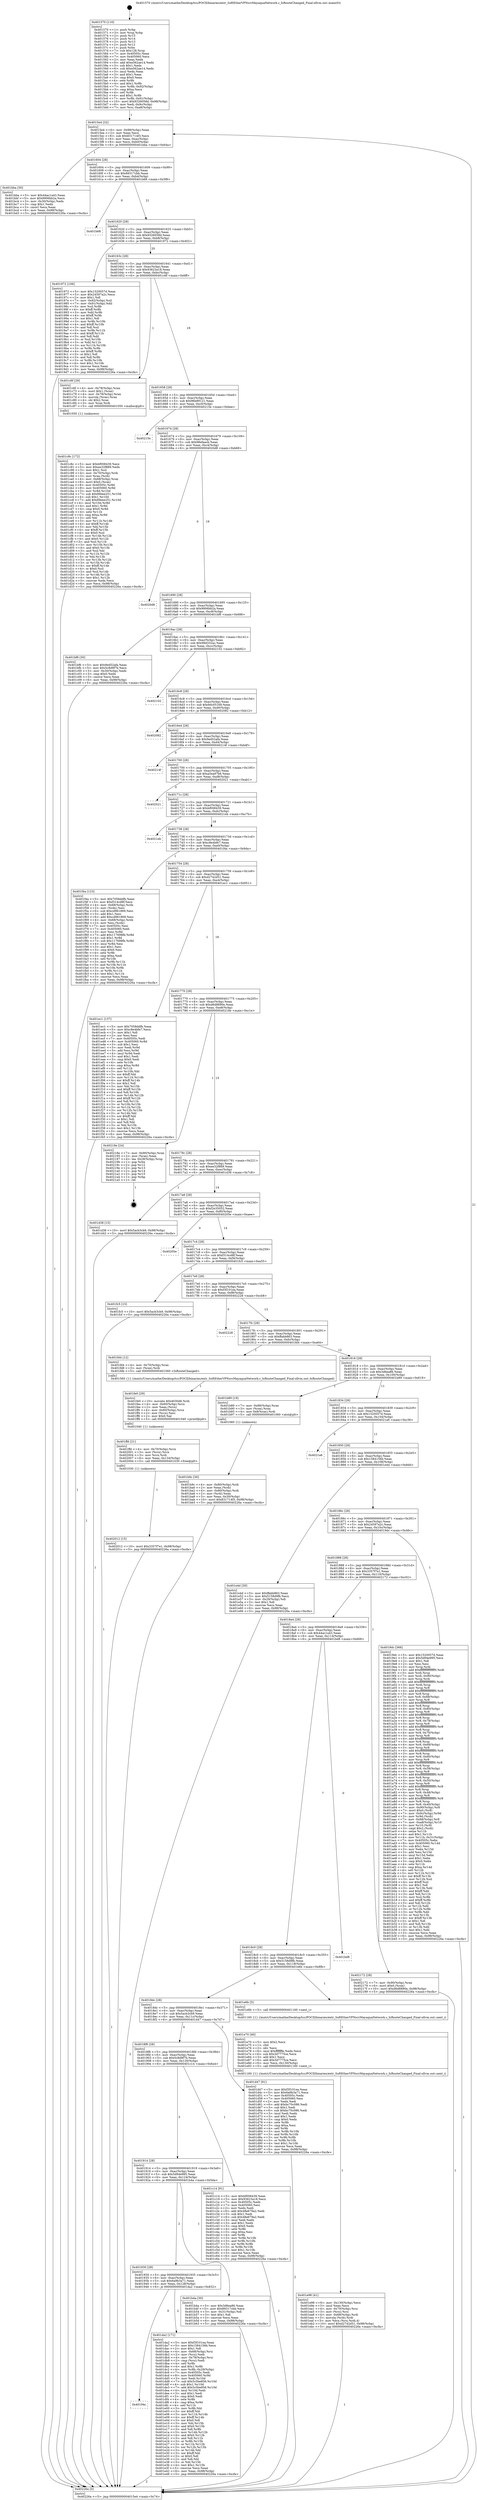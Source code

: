 digraph "0x401570" {
  label = "0x401570 (/mnt/c/Users/mathe/Desktop/tcc/POCII/binaries/extr_SoftEtherVPNsrcMayaquaNetwork.c_IsRouteChanged_Final-ollvm.out::main(0))"
  labelloc = "t"
  node[shape=record]

  Entry [label="",width=0.3,height=0.3,shape=circle,fillcolor=black,style=filled]
  "0x4015e4" [label="{
     0x4015e4 [32]\l
     | [instrs]\l
     &nbsp;&nbsp;0x4015e4 \<+6\>: mov -0x98(%rbp),%eax\l
     &nbsp;&nbsp;0x4015ea \<+2\>: mov %eax,%ecx\l
     &nbsp;&nbsp;0x4015ec \<+6\>: sub $0x831714f3,%ecx\l
     &nbsp;&nbsp;0x4015f2 \<+6\>: mov %eax,-0xac(%rbp)\l
     &nbsp;&nbsp;0x4015f8 \<+6\>: mov %ecx,-0xb0(%rbp)\l
     &nbsp;&nbsp;0x4015fe \<+6\>: je 0000000000401bba \<main+0x64a\>\l
  }"]
  "0x401bba" [label="{
     0x401bba [30]\l
     | [instrs]\l
     &nbsp;&nbsp;0x401bba \<+5\>: mov $0x44ac1a43,%eax\l
     &nbsp;&nbsp;0x401bbf \<+5\>: mov $0x9906bb2a,%ecx\l
     &nbsp;&nbsp;0x401bc4 \<+3\>: mov -0x30(%rbp),%edx\l
     &nbsp;&nbsp;0x401bc7 \<+3\>: cmp $0x1,%edx\l
     &nbsp;&nbsp;0x401bca \<+3\>: cmovl %ecx,%eax\l
     &nbsp;&nbsp;0x401bcd \<+6\>: mov %eax,-0x98(%rbp)\l
     &nbsp;&nbsp;0x401bd3 \<+5\>: jmp 000000000040226a \<main+0xcfa\>\l
  }"]
  "0x401604" [label="{
     0x401604 [28]\l
     | [instrs]\l
     &nbsp;&nbsp;0x401604 \<+5\>: jmp 0000000000401609 \<main+0x99\>\l
     &nbsp;&nbsp;0x401609 \<+6\>: mov -0xac(%rbp),%eax\l
     &nbsp;&nbsp;0x40160f \<+5\>: sub $0x89317cbb,%eax\l
     &nbsp;&nbsp;0x401614 \<+6\>: mov %eax,-0xb4(%rbp)\l
     &nbsp;&nbsp;0x40161a \<+6\>: je 0000000000401b68 \<main+0x5f8\>\l
  }"]
  Exit [label="",width=0.3,height=0.3,shape=circle,fillcolor=black,style=filled,peripheries=2]
  "0x401b68" [label="{
     0x401b68\l
  }", style=dashed]
  "0x401620" [label="{
     0x401620 [28]\l
     | [instrs]\l
     &nbsp;&nbsp;0x401620 \<+5\>: jmp 0000000000401625 \<main+0xb5\>\l
     &nbsp;&nbsp;0x401625 \<+6\>: mov -0xac(%rbp),%eax\l
     &nbsp;&nbsp;0x40162b \<+5\>: sub $0x9326058d,%eax\l
     &nbsp;&nbsp;0x401630 \<+6\>: mov %eax,-0xb8(%rbp)\l
     &nbsp;&nbsp;0x401636 \<+6\>: je 0000000000401972 \<main+0x402\>\l
  }"]
  "0x402012" [label="{
     0x402012 [15]\l
     | [instrs]\l
     &nbsp;&nbsp;0x402012 \<+10\>: movl $0x3357f7e1,-0x98(%rbp)\l
     &nbsp;&nbsp;0x40201c \<+5\>: jmp 000000000040226a \<main+0xcfa\>\l
  }"]
  "0x401972" [label="{
     0x401972 [106]\l
     | [instrs]\l
     &nbsp;&nbsp;0x401972 \<+5\>: mov $0x1520057d,%eax\l
     &nbsp;&nbsp;0x401977 \<+5\>: mov $0x24597a2c,%ecx\l
     &nbsp;&nbsp;0x40197c \<+2\>: mov $0x1,%dl\l
     &nbsp;&nbsp;0x40197e \<+7\>: mov -0x92(%rbp),%sil\l
     &nbsp;&nbsp;0x401985 \<+7\>: mov -0x91(%rbp),%dil\l
     &nbsp;&nbsp;0x40198c \<+3\>: mov %sil,%r8b\l
     &nbsp;&nbsp;0x40198f \<+4\>: xor $0xff,%r8b\l
     &nbsp;&nbsp;0x401993 \<+3\>: mov %dil,%r9b\l
     &nbsp;&nbsp;0x401996 \<+4\>: xor $0xff,%r9b\l
     &nbsp;&nbsp;0x40199a \<+3\>: xor $0x1,%dl\l
     &nbsp;&nbsp;0x40199d \<+3\>: mov %r8b,%r10b\l
     &nbsp;&nbsp;0x4019a0 \<+4\>: and $0xff,%r10b\l
     &nbsp;&nbsp;0x4019a4 \<+3\>: and %dl,%sil\l
     &nbsp;&nbsp;0x4019a7 \<+3\>: mov %r9b,%r11b\l
     &nbsp;&nbsp;0x4019aa \<+4\>: and $0xff,%r11b\l
     &nbsp;&nbsp;0x4019ae \<+3\>: and %dl,%dil\l
     &nbsp;&nbsp;0x4019b1 \<+3\>: or %sil,%r10b\l
     &nbsp;&nbsp;0x4019b4 \<+3\>: or %dil,%r11b\l
     &nbsp;&nbsp;0x4019b7 \<+3\>: xor %r11b,%r10b\l
     &nbsp;&nbsp;0x4019ba \<+3\>: or %r9b,%r8b\l
     &nbsp;&nbsp;0x4019bd \<+4\>: xor $0xff,%r8b\l
     &nbsp;&nbsp;0x4019c1 \<+3\>: or $0x1,%dl\l
     &nbsp;&nbsp;0x4019c4 \<+3\>: and %dl,%r8b\l
     &nbsp;&nbsp;0x4019c7 \<+3\>: or %r8b,%r10b\l
     &nbsp;&nbsp;0x4019ca \<+4\>: test $0x1,%r10b\l
     &nbsp;&nbsp;0x4019ce \<+3\>: cmovne %ecx,%eax\l
     &nbsp;&nbsp;0x4019d1 \<+6\>: mov %eax,-0x98(%rbp)\l
     &nbsp;&nbsp;0x4019d7 \<+5\>: jmp 000000000040226a \<main+0xcfa\>\l
  }"]
  "0x40163c" [label="{
     0x40163c [28]\l
     | [instrs]\l
     &nbsp;&nbsp;0x40163c \<+5\>: jmp 0000000000401641 \<main+0xd1\>\l
     &nbsp;&nbsp;0x401641 \<+6\>: mov -0xac(%rbp),%eax\l
     &nbsp;&nbsp;0x401647 \<+5\>: sub $0x93623a18,%eax\l
     &nbsp;&nbsp;0x40164c \<+6\>: mov %eax,-0xbc(%rbp)\l
     &nbsp;&nbsp;0x401652 \<+6\>: je 0000000000401c6f \<main+0x6ff\>\l
  }"]
  "0x40226a" [label="{
     0x40226a [5]\l
     | [instrs]\l
     &nbsp;&nbsp;0x40226a \<+5\>: jmp 00000000004015e4 \<main+0x74\>\l
  }"]
  "0x401570" [label="{
     0x401570 [116]\l
     | [instrs]\l
     &nbsp;&nbsp;0x401570 \<+1\>: push %rbp\l
     &nbsp;&nbsp;0x401571 \<+3\>: mov %rsp,%rbp\l
     &nbsp;&nbsp;0x401574 \<+2\>: push %r15\l
     &nbsp;&nbsp;0x401576 \<+2\>: push %r14\l
     &nbsp;&nbsp;0x401578 \<+2\>: push %r13\l
     &nbsp;&nbsp;0x40157a \<+2\>: push %r12\l
     &nbsp;&nbsp;0x40157c \<+1\>: push %rbx\l
     &nbsp;&nbsp;0x40157d \<+7\>: sub $0x128,%rsp\l
     &nbsp;&nbsp;0x401584 \<+7\>: mov 0x40505c,%eax\l
     &nbsp;&nbsp;0x40158b \<+7\>: mov 0x405060,%ecx\l
     &nbsp;&nbsp;0x401592 \<+2\>: mov %eax,%edx\l
     &nbsp;&nbsp;0x401594 \<+6\>: add $0xe562ae14,%edx\l
     &nbsp;&nbsp;0x40159a \<+3\>: sub $0x1,%edx\l
     &nbsp;&nbsp;0x40159d \<+6\>: sub $0xe562ae14,%edx\l
     &nbsp;&nbsp;0x4015a3 \<+3\>: imul %edx,%eax\l
     &nbsp;&nbsp;0x4015a6 \<+3\>: and $0x1,%eax\l
     &nbsp;&nbsp;0x4015a9 \<+3\>: cmp $0x0,%eax\l
     &nbsp;&nbsp;0x4015ac \<+4\>: sete %r8b\l
     &nbsp;&nbsp;0x4015b0 \<+4\>: and $0x1,%r8b\l
     &nbsp;&nbsp;0x4015b4 \<+7\>: mov %r8b,-0x92(%rbp)\l
     &nbsp;&nbsp;0x4015bb \<+3\>: cmp $0xa,%ecx\l
     &nbsp;&nbsp;0x4015be \<+4\>: setl %r8b\l
     &nbsp;&nbsp;0x4015c2 \<+4\>: and $0x1,%r8b\l
     &nbsp;&nbsp;0x4015c6 \<+7\>: mov %r8b,-0x91(%rbp)\l
     &nbsp;&nbsp;0x4015cd \<+10\>: movl $0x9326058d,-0x98(%rbp)\l
     &nbsp;&nbsp;0x4015d7 \<+6\>: mov %edi,-0x9c(%rbp)\l
     &nbsp;&nbsp;0x4015dd \<+7\>: mov %rsi,-0xa8(%rbp)\l
  }"]
  "0x401ffd" [label="{
     0x401ffd [21]\l
     | [instrs]\l
     &nbsp;&nbsp;0x401ffd \<+4\>: mov -0x70(%rbp),%rcx\l
     &nbsp;&nbsp;0x402001 \<+3\>: mov (%rcx),%rcx\l
     &nbsp;&nbsp;0x402004 \<+3\>: mov %rcx,%rdi\l
     &nbsp;&nbsp;0x402007 \<+6\>: mov %eax,-0x134(%rbp)\l
     &nbsp;&nbsp;0x40200d \<+5\>: call 0000000000401030 \<free@plt\>\l
     | [calls]\l
     &nbsp;&nbsp;0x401030 \{1\} (unknown)\l
  }"]
  "0x401c6f" [label="{
     0x401c6f [29]\l
     | [instrs]\l
     &nbsp;&nbsp;0x401c6f \<+4\>: mov -0x78(%rbp),%rax\l
     &nbsp;&nbsp;0x401c73 \<+6\>: movl $0x1,(%rax)\l
     &nbsp;&nbsp;0x401c79 \<+4\>: mov -0x78(%rbp),%rax\l
     &nbsp;&nbsp;0x401c7d \<+3\>: movslq (%rax),%rax\l
     &nbsp;&nbsp;0x401c80 \<+4\>: shl $0x2,%rax\l
     &nbsp;&nbsp;0x401c84 \<+3\>: mov %rax,%rdi\l
     &nbsp;&nbsp;0x401c87 \<+5\>: call 0000000000401050 \<malloc@plt\>\l
     | [calls]\l
     &nbsp;&nbsp;0x401050 \{1\} (unknown)\l
  }"]
  "0x401658" [label="{
     0x401658 [28]\l
     | [instrs]\l
     &nbsp;&nbsp;0x401658 \<+5\>: jmp 000000000040165d \<main+0xed\>\l
     &nbsp;&nbsp;0x40165d \<+6\>: mov -0xac(%rbp),%eax\l
     &nbsp;&nbsp;0x401663 \<+5\>: sub $0x96b89121,%eax\l
     &nbsp;&nbsp;0x401668 \<+6\>: mov %eax,-0xc0(%rbp)\l
     &nbsp;&nbsp;0x40166e \<+6\>: je 000000000040215e \<main+0xbee\>\l
  }"]
  "0x401fe0" [label="{
     0x401fe0 [29]\l
     | [instrs]\l
     &nbsp;&nbsp;0x401fe0 \<+10\>: movabs $0x4030d6,%rdi\l
     &nbsp;&nbsp;0x401fea \<+4\>: mov -0x60(%rbp),%rcx\l
     &nbsp;&nbsp;0x401fee \<+2\>: mov %eax,(%rcx)\l
     &nbsp;&nbsp;0x401ff0 \<+4\>: mov -0x60(%rbp),%rcx\l
     &nbsp;&nbsp;0x401ff4 \<+2\>: mov (%rcx),%esi\l
     &nbsp;&nbsp;0x401ff6 \<+2\>: mov $0x0,%al\l
     &nbsp;&nbsp;0x401ff8 \<+5\>: call 0000000000401040 \<printf@plt\>\l
     | [calls]\l
     &nbsp;&nbsp;0x401040 \{1\} (unknown)\l
  }"]
  "0x40215e" [label="{
     0x40215e\l
  }", style=dashed]
  "0x401674" [label="{
     0x401674 [28]\l
     | [instrs]\l
     &nbsp;&nbsp;0x401674 \<+5\>: jmp 0000000000401679 \<main+0x109\>\l
     &nbsp;&nbsp;0x401679 \<+6\>: mov -0xac(%rbp),%eax\l
     &nbsp;&nbsp;0x40167f \<+5\>: sub $0x98efaacb,%eax\l
     &nbsp;&nbsp;0x401684 \<+6\>: mov %eax,-0xc4(%rbp)\l
     &nbsp;&nbsp;0x40168a \<+6\>: je 00000000004020d8 \<main+0xb68\>\l
  }"]
  "0x401e98" [label="{
     0x401e98 [41]\l
     | [instrs]\l
     &nbsp;&nbsp;0x401e98 \<+6\>: mov -0x130(%rbp),%ecx\l
     &nbsp;&nbsp;0x401e9e \<+3\>: imul %eax,%ecx\l
     &nbsp;&nbsp;0x401ea1 \<+4\>: mov -0x70(%rbp),%rsi\l
     &nbsp;&nbsp;0x401ea5 \<+3\>: mov (%rsi),%rsi\l
     &nbsp;&nbsp;0x401ea8 \<+4\>: mov -0x68(%rbp),%rdi\l
     &nbsp;&nbsp;0x401eac \<+3\>: movslq (%rdi),%rdi\l
     &nbsp;&nbsp;0x401eaf \<+3\>: mov %ecx,(%rsi,%rdi,4)\l
     &nbsp;&nbsp;0x401eb2 \<+10\>: movl $0xd2742d51,-0x98(%rbp)\l
     &nbsp;&nbsp;0x401ebc \<+5\>: jmp 000000000040226a \<main+0xcfa\>\l
  }"]
  "0x4020d8" [label="{
     0x4020d8\l
  }", style=dashed]
  "0x401690" [label="{
     0x401690 [28]\l
     | [instrs]\l
     &nbsp;&nbsp;0x401690 \<+5\>: jmp 0000000000401695 \<main+0x125\>\l
     &nbsp;&nbsp;0x401695 \<+6\>: mov -0xac(%rbp),%eax\l
     &nbsp;&nbsp;0x40169b \<+5\>: sub $0x9906bb2a,%eax\l
     &nbsp;&nbsp;0x4016a0 \<+6\>: mov %eax,-0xc8(%rbp)\l
     &nbsp;&nbsp;0x4016a6 \<+6\>: je 0000000000401bf6 \<main+0x686\>\l
  }"]
  "0x401e70" [label="{
     0x401e70 [40]\l
     | [instrs]\l
     &nbsp;&nbsp;0x401e70 \<+5\>: mov $0x2,%ecx\l
     &nbsp;&nbsp;0x401e75 \<+1\>: cltd\l
     &nbsp;&nbsp;0x401e76 \<+2\>: idiv %ecx\l
     &nbsp;&nbsp;0x401e78 \<+6\>: imul $0xfffffffe,%edx,%ecx\l
     &nbsp;&nbsp;0x401e7e \<+6\>: sub $0x3d7775ce,%ecx\l
     &nbsp;&nbsp;0x401e84 \<+3\>: add $0x1,%ecx\l
     &nbsp;&nbsp;0x401e87 \<+6\>: add $0x3d7775ce,%ecx\l
     &nbsp;&nbsp;0x401e8d \<+6\>: mov %ecx,-0x130(%rbp)\l
     &nbsp;&nbsp;0x401e93 \<+5\>: call 0000000000401160 \<next_i\>\l
     | [calls]\l
     &nbsp;&nbsp;0x401160 \{1\} (/mnt/c/Users/mathe/Desktop/tcc/POCII/binaries/extr_SoftEtherVPNsrcMayaquaNetwork.c_IsRouteChanged_Final-ollvm.out::next_i)\l
  }"]
  "0x401bf6" [label="{
     0x401bf6 [30]\l
     | [instrs]\l
     &nbsp;&nbsp;0x401bf6 \<+5\>: mov $0x9ed52afa,%eax\l
     &nbsp;&nbsp;0x401bfb \<+5\>: mov $0x5c8d9f7b,%ecx\l
     &nbsp;&nbsp;0x401c00 \<+3\>: mov -0x30(%rbp),%edx\l
     &nbsp;&nbsp;0x401c03 \<+3\>: cmp $0x0,%edx\l
     &nbsp;&nbsp;0x401c06 \<+3\>: cmove %ecx,%eax\l
     &nbsp;&nbsp;0x401c09 \<+6\>: mov %eax,-0x98(%rbp)\l
     &nbsp;&nbsp;0x401c0f \<+5\>: jmp 000000000040226a \<main+0xcfa\>\l
  }"]
  "0x4016ac" [label="{
     0x4016ac [28]\l
     | [instrs]\l
     &nbsp;&nbsp;0x4016ac \<+5\>: jmp 00000000004016b1 \<main+0x141\>\l
     &nbsp;&nbsp;0x4016b1 \<+6\>: mov -0xac(%rbp),%eax\l
     &nbsp;&nbsp;0x4016b7 \<+5\>: sub $0x99d332ac,%eax\l
     &nbsp;&nbsp;0x4016bc \<+6\>: mov %eax,-0xcc(%rbp)\l
     &nbsp;&nbsp;0x4016c2 \<+6\>: je 0000000000402102 \<main+0xb92\>\l
  }"]
  "0x40194c" [label="{
     0x40194c\l
  }", style=dashed]
  "0x402102" [label="{
     0x402102\l
  }", style=dashed]
  "0x4016c8" [label="{
     0x4016c8 [28]\l
     | [instrs]\l
     &nbsp;&nbsp;0x4016c8 \<+5\>: jmp 00000000004016cd \<main+0x15d\>\l
     &nbsp;&nbsp;0x4016cd \<+6\>: mov -0xac(%rbp),%eax\l
     &nbsp;&nbsp;0x4016d3 \<+5\>: sub $0x9dc05169,%eax\l
     &nbsp;&nbsp;0x4016d8 \<+6\>: mov %eax,-0xd0(%rbp)\l
     &nbsp;&nbsp;0x4016de \<+6\>: je 0000000000402082 \<main+0xb12\>\l
  }"]
  "0x401da2" [label="{
     0x401da2 [171]\l
     | [instrs]\l
     &nbsp;&nbsp;0x401da2 \<+5\>: mov $0xf3f101ea,%eax\l
     &nbsp;&nbsp;0x401da7 \<+5\>: mov $0x1584156b,%ecx\l
     &nbsp;&nbsp;0x401dac \<+2\>: mov $0x1,%dl\l
     &nbsp;&nbsp;0x401dae \<+4\>: mov -0x68(%rbp),%rsi\l
     &nbsp;&nbsp;0x401db2 \<+2\>: mov (%rsi),%edi\l
     &nbsp;&nbsp;0x401db4 \<+4\>: mov -0x78(%rbp),%rsi\l
     &nbsp;&nbsp;0x401db8 \<+2\>: cmp (%rsi),%edi\l
     &nbsp;&nbsp;0x401dba \<+4\>: setl %r8b\l
     &nbsp;&nbsp;0x401dbe \<+4\>: and $0x1,%r8b\l
     &nbsp;&nbsp;0x401dc2 \<+4\>: mov %r8b,-0x29(%rbp)\l
     &nbsp;&nbsp;0x401dc6 \<+7\>: mov 0x40505c,%edi\l
     &nbsp;&nbsp;0x401dcd \<+8\>: mov 0x405060,%r9d\l
     &nbsp;&nbsp;0x401dd5 \<+3\>: mov %edi,%r10d\l
     &nbsp;&nbsp;0x401dd8 \<+7\>: sub $0x5c5be856,%r10d\l
     &nbsp;&nbsp;0x401ddf \<+4\>: sub $0x1,%r10d\l
     &nbsp;&nbsp;0x401de3 \<+7\>: add $0x5c5be856,%r10d\l
     &nbsp;&nbsp;0x401dea \<+4\>: imul %r10d,%edi\l
     &nbsp;&nbsp;0x401dee \<+3\>: and $0x1,%edi\l
     &nbsp;&nbsp;0x401df1 \<+3\>: cmp $0x0,%edi\l
     &nbsp;&nbsp;0x401df4 \<+4\>: sete %r8b\l
     &nbsp;&nbsp;0x401df8 \<+4\>: cmp $0xa,%r9d\l
     &nbsp;&nbsp;0x401dfc \<+4\>: setl %r11b\l
     &nbsp;&nbsp;0x401e00 \<+3\>: mov %r8b,%bl\l
     &nbsp;&nbsp;0x401e03 \<+3\>: xor $0xff,%bl\l
     &nbsp;&nbsp;0x401e06 \<+3\>: mov %r11b,%r14b\l
     &nbsp;&nbsp;0x401e09 \<+4\>: xor $0xff,%r14b\l
     &nbsp;&nbsp;0x401e0d \<+3\>: xor $0x0,%dl\l
     &nbsp;&nbsp;0x401e10 \<+3\>: mov %bl,%r15b\l
     &nbsp;&nbsp;0x401e13 \<+4\>: and $0x0,%r15b\l
     &nbsp;&nbsp;0x401e17 \<+3\>: and %dl,%r8b\l
     &nbsp;&nbsp;0x401e1a \<+3\>: mov %r14b,%r12b\l
     &nbsp;&nbsp;0x401e1d \<+4\>: and $0x0,%r12b\l
     &nbsp;&nbsp;0x401e21 \<+3\>: and %dl,%r11b\l
     &nbsp;&nbsp;0x401e24 \<+3\>: or %r8b,%r15b\l
     &nbsp;&nbsp;0x401e27 \<+3\>: or %r11b,%r12b\l
     &nbsp;&nbsp;0x401e2a \<+3\>: xor %r12b,%r15b\l
     &nbsp;&nbsp;0x401e2d \<+3\>: or %r14b,%bl\l
     &nbsp;&nbsp;0x401e30 \<+3\>: xor $0xff,%bl\l
     &nbsp;&nbsp;0x401e33 \<+3\>: or $0x0,%dl\l
     &nbsp;&nbsp;0x401e36 \<+2\>: and %dl,%bl\l
     &nbsp;&nbsp;0x401e38 \<+3\>: or %bl,%r15b\l
     &nbsp;&nbsp;0x401e3b \<+4\>: test $0x1,%r15b\l
     &nbsp;&nbsp;0x401e3f \<+3\>: cmovne %ecx,%eax\l
     &nbsp;&nbsp;0x401e42 \<+6\>: mov %eax,-0x98(%rbp)\l
     &nbsp;&nbsp;0x401e48 \<+5\>: jmp 000000000040226a \<main+0xcfa\>\l
  }"]
  "0x402082" [label="{
     0x402082\l
  }", style=dashed]
  "0x4016e4" [label="{
     0x4016e4 [28]\l
     | [instrs]\l
     &nbsp;&nbsp;0x4016e4 \<+5\>: jmp 00000000004016e9 \<main+0x179\>\l
     &nbsp;&nbsp;0x4016e9 \<+6\>: mov -0xac(%rbp),%eax\l
     &nbsp;&nbsp;0x4016ef \<+5\>: sub $0x9ed52afa,%eax\l
     &nbsp;&nbsp;0x4016f4 \<+6\>: mov %eax,-0xd4(%rbp)\l
     &nbsp;&nbsp;0x4016fa \<+6\>: je 000000000040214f \<main+0xbdf\>\l
  }"]
  "0x401c8c" [label="{
     0x401c8c [172]\l
     | [instrs]\l
     &nbsp;&nbsp;0x401c8c \<+5\>: mov $0xbf008439,%ecx\l
     &nbsp;&nbsp;0x401c91 \<+5\>: mov $0xee32f889,%edx\l
     &nbsp;&nbsp;0x401c96 \<+3\>: mov $0x1,%sil\l
     &nbsp;&nbsp;0x401c99 \<+4\>: mov -0x70(%rbp),%rdi\l
     &nbsp;&nbsp;0x401c9d \<+3\>: mov %rax,(%rdi)\l
     &nbsp;&nbsp;0x401ca0 \<+4\>: mov -0x68(%rbp),%rax\l
     &nbsp;&nbsp;0x401ca4 \<+6\>: movl $0x0,(%rax)\l
     &nbsp;&nbsp;0x401caa \<+8\>: mov 0x40505c,%r8d\l
     &nbsp;&nbsp;0x401cb2 \<+8\>: mov 0x405060,%r9d\l
     &nbsp;&nbsp;0x401cba \<+3\>: mov %r8d,%r10d\l
     &nbsp;&nbsp;0x401cbd \<+7\>: sub $0x89eee251,%r10d\l
     &nbsp;&nbsp;0x401cc4 \<+4\>: sub $0x1,%r10d\l
     &nbsp;&nbsp;0x401cc8 \<+7\>: add $0x89eee251,%r10d\l
     &nbsp;&nbsp;0x401ccf \<+4\>: imul %r10d,%r8d\l
     &nbsp;&nbsp;0x401cd3 \<+4\>: and $0x1,%r8d\l
     &nbsp;&nbsp;0x401cd7 \<+4\>: cmp $0x0,%r8d\l
     &nbsp;&nbsp;0x401cdb \<+4\>: sete %r11b\l
     &nbsp;&nbsp;0x401cdf \<+4\>: cmp $0xa,%r9d\l
     &nbsp;&nbsp;0x401ce3 \<+3\>: setl %bl\l
     &nbsp;&nbsp;0x401ce6 \<+3\>: mov %r11b,%r14b\l
     &nbsp;&nbsp;0x401ce9 \<+4\>: xor $0xff,%r14b\l
     &nbsp;&nbsp;0x401ced \<+3\>: mov %bl,%r15b\l
     &nbsp;&nbsp;0x401cf0 \<+4\>: xor $0xff,%r15b\l
     &nbsp;&nbsp;0x401cf4 \<+4\>: xor $0x0,%sil\l
     &nbsp;&nbsp;0x401cf8 \<+3\>: mov %r14b,%r12b\l
     &nbsp;&nbsp;0x401cfb \<+4\>: and $0x0,%r12b\l
     &nbsp;&nbsp;0x401cff \<+3\>: and %sil,%r11b\l
     &nbsp;&nbsp;0x401d02 \<+3\>: mov %r15b,%r13b\l
     &nbsp;&nbsp;0x401d05 \<+4\>: and $0x0,%r13b\l
     &nbsp;&nbsp;0x401d09 \<+3\>: and %sil,%bl\l
     &nbsp;&nbsp;0x401d0c \<+3\>: or %r11b,%r12b\l
     &nbsp;&nbsp;0x401d0f \<+3\>: or %bl,%r13b\l
     &nbsp;&nbsp;0x401d12 \<+3\>: xor %r13b,%r12b\l
     &nbsp;&nbsp;0x401d15 \<+3\>: or %r15b,%r14b\l
     &nbsp;&nbsp;0x401d18 \<+4\>: xor $0xff,%r14b\l
     &nbsp;&nbsp;0x401d1c \<+4\>: or $0x0,%sil\l
     &nbsp;&nbsp;0x401d20 \<+3\>: and %sil,%r14b\l
     &nbsp;&nbsp;0x401d23 \<+3\>: or %r14b,%r12b\l
     &nbsp;&nbsp;0x401d26 \<+4\>: test $0x1,%r12b\l
     &nbsp;&nbsp;0x401d2a \<+3\>: cmovne %edx,%ecx\l
     &nbsp;&nbsp;0x401d2d \<+6\>: mov %ecx,-0x98(%rbp)\l
     &nbsp;&nbsp;0x401d33 \<+5\>: jmp 000000000040226a \<main+0xcfa\>\l
  }"]
  "0x40214f" [label="{
     0x40214f\l
  }", style=dashed]
  "0x401700" [label="{
     0x401700 [28]\l
     | [instrs]\l
     &nbsp;&nbsp;0x401700 \<+5\>: jmp 0000000000401705 \<main+0x195\>\l
     &nbsp;&nbsp;0x401705 \<+6\>: mov -0xac(%rbp),%eax\l
     &nbsp;&nbsp;0x40170b \<+5\>: sub $0xa5ea97b6,%eax\l
     &nbsp;&nbsp;0x401710 \<+6\>: mov %eax,-0xd8(%rbp)\l
     &nbsp;&nbsp;0x401716 \<+6\>: je 0000000000402021 \<main+0xab1\>\l
  }"]
  "0x401b9c" [label="{
     0x401b9c [30]\l
     | [instrs]\l
     &nbsp;&nbsp;0x401b9c \<+4\>: mov -0x80(%rbp),%rdi\l
     &nbsp;&nbsp;0x401ba0 \<+2\>: mov %eax,(%rdi)\l
     &nbsp;&nbsp;0x401ba2 \<+4\>: mov -0x80(%rbp),%rdi\l
     &nbsp;&nbsp;0x401ba6 \<+2\>: mov (%rdi),%eax\l
     &nbsp;&nbsp;0x401ba8 \<+3\>: mov %eax,-0x30(%rbp)\l
     &nbsp;&nbsp;0x401bab \<+10\>: movl $0x831714f3,-0x98(%rbp)\l
     &nbsp;&nbsp;0x401bb5 \<+5\>: jmp 000000000040226a \<main+0xcfa\>\l
  }"]
  "0x402021" [label="{
     0x402021\l
  }", style=dashed]
  "0x40171c" [label="{
     0x40171c [28]\l
     | [instrs]\l
     &nbsp;&nbsp;0x40171c \<+5\>: jmp 0000000000401721 \<main+0x1b1\>\l
     &nbsp;&nbsp;0x401721 \<+6\>: mov -0xac(%rbp),%eax\l
     &nbsp;&nbsp;0x401727 \<+5\>: sub $0xbf008439,%eax\l
     &nbsp;&nbsp;0x40172c \<+6\>: mov %eax,-0xdc(%rbp)\l
     &nbsp;&nbsp;0x401732 \<+6\>: je 00000000004021eb \<main+0xc7b\>\l
  }"]
  "0x401930" [label="{
     0x401930 [28]\l
     | [instrs]\l
     &nbsp;&nbsp;0x401930 \<+5\>: jmp 0000000000401935 \<main+0x3c5\>\l
     &nbsp;&nbsp;0x401935 \<+6\>: mov -0xac(%rbp),%eax\l
     &nbsp;&nbsp;0x40193b \<+5\>: sub $0x6a9b3a71,%eax\l
     &nbsp;&nbsp;0x401940 \<+6\>: mov %eax,-0x128(%rbp)\l
     &nbsp;&nbsp;0x401946 \<+6\>: je 0000000000401da2 \<main+0x832\>\l
  }"]
  "0x4021eb" [label="{
     0x4021eb\l
  }", style=dashed]
  "0x401738" [label="{
     0x401738 [28]\l
     | [instrs]\l
     &nbsp;&nbsp;0x401738 \<+5\>: jmp 000000000040173d \<main+0x1cd\>\l
     &nbsp;&nbsp;0x40173d \<+6\>: mov -0xac(%rbp),%eax\l
     &nbsp;&nbsp;0x401743 \<+5\>: sub $0xc8e4bfe7,%eax\l
     &nbsp;&nbsp;0x401748 \<+6\>: mov %eax,-0xe0(%rbp)\l
     &nbsp;&nbsp;0x40174e \<+6\>: je 0000000000401f4a \<main+0x9da\>\l
  }"]
  "0x401b4a" [label="{
     0x401b4a [30]\l
     | [instrs]\l
     &nbsp;&nbsp;0x401b4a \<+5\>: mov $0x3d6ea86,%eax\l
     &nbsp;&nbsp;0x401b4f \<+5\>: mov $0x89317cbb,%ecx\l
     &nbsp;&nbsp;0x401b54 \<+3\>: mov -0x31(%rbp),%dl\l
     &nbsp;&nbsp;0x401b57 \<+3\>: test $0x1,%dl\l
     &nbsp;&nbsp;0x401b5a \<+3\>: cmovne %ecx,%eax\l
     &nbsp;&nbsp;0x401b5d \<+6\>: mov %eax,-0x98(%rbp)\l
     &nbsp;&nbsp;0x401b63 \<+5\>: jmp 000000000040226a \<main+0xcfa\>\l
  }"]
  "0x401f4a" [label="{
     0x401f4a [123]\l
     | [instrs]\l
     &nbsp;&nbsp;0x401f4a \<+5\>: mov $0x7058ddfb,%eax\l
     &nbsp;&nbsp;0x401f4f \<+5\>: mov $0xf314cd8f,%ecx\l
     &nbsp;&nbsp;0x401f54 \<+4\>: mov -0x68(%rbp),%rdx\l
     &nbsp;&nbsp;0x401f58 \<+2\>: mov (%rdx),%esi\l
     &nbsp;&nbsp;0x401f5a \<+6\>: sub $0xcd961869,%esi\l
     &nbsp;&nbsp;0x401f60 \<+3\>: add $0x1,%esi\l
     &nbsp;&nbsp;0x401f63 \<+6\>: add $0xcd961869,%esi\l
     &nbsp;&nbsp;0x401f69 \<+4\>: mov -0x68(%rbp),%rdx\l
     &nbsp;&nbsp;0x401f6d \<+2\>: mov %esi,(%rdx)\l
     &nbsp;&nbsp;0x401f6f \<+7\>: mov 0x40505c,%esi\l
     &nbsp;&nbsp;0x401f76 \<+7\>: mov 0x405060,%edi\l
     &nbsp;&nbsp;0x401f7d \<+3\>: mov %esi,%r8d\l
     &nbsp;&nbsp;0x401f80 \<+7\>: add $0x117698fb,%r8d\l
     &nbsp;&nbsp;0x401f87 \<+4\>: sub $0x1,%r8d\l
     &nbsp;&nbsp;0x401f8b \<+7\>: sub $0x117698fb,%r8d\l
     &nbsp;&nbsp;0x401f92 \<+4\>: imul %r8d,%esi\l
     &nbsp;&nbsp;0x401f96 \<+3\>: and $0x1,%esi\l
     &nbsp;&nbsp;0x401f99 \<+3\>: cmp $0x0,%esi\l
     &nbsp;&nbsp;0x401f9c \<+4\>: sete %r9b\l
     &nbsp;&nbsp;0x401fa0 \<+3\>: cmp $0xa,%edi\l
     &nbsp;&nbsp;0x401fa3 \<+4\>: setl %r10b\l
     &nbsp;&nbsp;0x401fa7 \<+3\>: mov %r9b,%r11b\l
     &nbsp;&nbsp;0x401faa \<+3\>: and %r10b,%r11b\l
     &nbsp;&nbsp;0x401fad \<+3\>: xor %r10b,%r9b\l
     &nbsp;&nbsp;0x401fb0 \<+3\>: or %r9b,%r11b\l
     &nbsp;&nbsp;0x401fb3 \<+4\>: test $0x1,%r11b\l
     &nbsp;&nbsp;0x401fb7 \<+3\>: cmovne %ecx,%eax\l
     &nbsp;&nbsp;0x401fba \<+6\>: mov %eax,-0x98(%rbp)\l
     &nbsp;&nbsp;0x401fc0 \<+5\>: jmp 000000000040226a \<main+0xcfa\>\l
  }"]
  "0x401754" [label="{
     0x401754 [28]\l
     | [instrs]\l
     &nbsp;&nbsp;0x401754 \<+5\>: jmp 0000000000401759 \<main+0x1e9\>\l
     &nbsp;&nbsp;0x401759 \<+6\>: mov -0xac(%rbp),%eax\l
     &nbsp;&nbsp;0x40175f \<+5\>: sub $0xd2742d51,%eax\l
     &nbsp;&nbsp;0x401764 \<+6\>: mov %eax,-0xe4(%rbp)\l
     &nbsp;&nbsp;0x40176a \<+6\>: je 0000000000401ec1 \<main+0x951\>\l
  }"]
  "0x401914" [label="{
     0x401914 [28]\l
     | [instrs]\l
     &nbsp;&nbsp;0x401914 \<+5\>: jmp 0000000000401919 \<main+0x3a9\>\l
     &nbsp;&nbsp;0x401919 \<+6\>: mov -0xac(%rbp),%eax\l
     &nbsp;&nbsp;0x40191f \<+5\>: sub $0x5d94e995,%eax\l
     &nbsp;&nbsp;0x401924 \<+6\>: mov %eax,-0x124(%rbp)\l
     &nbsp;&nbsp;0x40192a \<+6\>: je 0000000000401b4a \<main+0x5da\>\l
  }"]
  "0x401ec1" [label="{
     0x401ec1 [137]\l
     | [instrs]\l
     &nbsp;&nbsp;0x401ec1 \<+5\>: mov $0x7058ddfb,%eax\l
     &nbsp;&nbsp;0x401ec6 \<+5\>: mov $0xc8e4bfe7,%ecx\l
     &nbsp;&nbsp;0x401ecb \<+2\>: mov $0x1,%dl\l
     &nbsp;&nbsp;0x401ecd \<+2\>: xor %esi,%esi\l
     &nbsp;&nbsp;0x401ecf \<+7\>: mov 0x40505c,%edi\l
     &nbsp;&nbsp;0x401ed6 \<+8\>: mov 0x405060,%r8d\l
     &nbsp;&nbsp;0x401ede \<+3\>: sub $0x1,%esi\l
     &nbsp;&nbsp;0x401ee1 \<+3\>: mov %edi,%r9d\l
     &nbsp;&nbsp;0x401ee4 \<+3\>: add %esi,%r9d\l
     &nbsp;&nbsp;0x401ee7 \<+4\>: imul %r9d,%edi\l
     &nbsp;&nbsp;0x401eeb \<+3\>: and $0x1,%edi\l
     &nbsp;&nbsp;0x401eee \<+3\>: cmp $0x0,%edi\l
     &nbsp;&nbsp;0x401ef1 \<+4\>: sete %r10b\l
     &nbsp;&nbsp;0x401ef5 \<+4\>: cmp $0xa,%r8d\l
     &nbsp;&nbsp;0x401ef9 \<+4\>: setl %r11b\l
     &nbsp;&nbsp;0x401efd \<+3\>: mov %r10b,%bl\l
     &nbsp;&nbsp;0x401f00 \<+3\>: xor $0xff,%bl\l
     &nbsp;&nbsp;0x401f03 \<+3\>: mov %r11b,%r14b\l
     &nbsp;&nbsp;0x401f06 \<+4\>: xor $0xff,%r14b\l
     &nbsp;&nbsp;0x401f0a \<+3\>: xor $0x1,%dl\l
     &nbsp;&nbsp;0x401f0d \<+3\>: mov %bl,%r15b\l
     &nbsp;&nbsp;0x401f10 \<+4\>: and $0xff,%r15b\l
     &nbsp;&nbsp;0x401f14 \<+3\>: and %dl,%r10b\l
     &nbsp;&nbsp;0x401f17 \<+3\>: mov %r14b,%r12b\l
     &nbsp;&nbsp;0x401f1a \<+4\>: and $0xff,%r12b\l
     &nbsp;&nbsp;0x401f1e \<+3\>: and %dl,%r11b\l
     &nbsp;&nbsp;0x401f21 \<+3\>: or %r10b,%r15b\l
     &nbsp;&nbsp;0x401f24 \<+3\>: or %r11b,%r12b\l
     &nbsp;&nbsp;0x401f27 \<+3\>: xor %r12b,%r15b\l
     &nbsp;&nbsp;0x401f2a \<+3\>: or %r14b,%bl\l
     &nbsp;&nbsp;0x401f2d \<+3\>: xor $0xff,%bl\l
     &nbsp;&nbsp;0x401f30 \<+3\>: or $0x1,%dl\l
     &nbsp;&nbsp;0x401f33 \<+2\>: and %dl,%bl\l
     &nbsp;&nbsp;0x401f35 \<+3\>: or %bl,%r15b\l
     &nbsp;&nbsp;0x401f38 \<+4\>: test $0x1,%r15b\l
     &nbsp;&nbsp;0x401f3c \<+3\>: cmovne %ecx,%eax\l
     &nbsp;&nbsp;0x401f3f \<+6\>: mov %eax,-0x98(%rbp)\l
     &nbsp;&nbsp;0x401f45 \<+5\>: jmp 000000000040226a \<main+0xcfa\>\l
  }"]
  "0x401770" [label="{
     0x401770 [28]\l
     | [instrs]\l
     &nbsp;&nbsp;0x401770 \<+5\>: jmp 0000000000401775 \<main+0x205\>\l
     &nbsp;&nbsp;0x401775 \<+6\>: mov -0xac(%rbp),%eax\l
     &nbsp;&nbsp;0x40177b \<+5\>: sub $0xd6d8890e,%eax\l
     &nbsp;&nbsp;0x401780 \<+6\>: mov %eax,-0xe8(%rbp)\l
     &nbsp;&nbsp;0x401786 \<+6\>: je 000000000040218e \<main+0xc1e\>\l
  }"]
  "0x401c14" [label="{
     0x401c14 [91]\l
     | [instrs]\l
     &nbsp;&nbsp;0x401c14 \<+5\>: mov $0xbf008439,%eax\l
     &nbsp;&nbsp;0x401c19 \<+5\>: mov $0x93623a18,%ecx\l
     &nbsp;&nbsp;0x401c1e \<+7\>: mov 0x40505c,%edx\l
     &nbsp;&nbsp;0x401c25 \<+7\>: mov 0x405060,%esi\l
     &nbsp;&nbsp;0x401c2c \<+2\>: mov %edx,%edi\l
     &nbsp;&nbsp;0x401c2e \<+6\>: add $0x48e679a2,%edi\l
     &nbsp;&nbsp;0x401c34 \<+3\>: sub $0x1,%edi\l
     &nbsp;&nbsp;0x401c37 \<+6\>: sub $0x48e679a2,%edi\l
     &nbsp;&nbsp;0x401c3d \<+3\>: imul %edi,%edx\l
     &nbsp;&nbsp;0x401c40 \<+3\>: and $0x1,%edx\l
     &nbsp;&nbsp;0x401c43 \<+3\>: cmp $0x0,%edx\l
     &nbsp;&nbsp;0x401c46 \<+4\>: sete %r8b\l
     &nbsp;&nbsp;0x401c4a \<+3\>: cmp $0xa,%esi\l
     &nbsp;&nbsp;0x401c4d \<+4\>: setl %r9b\l
     &nbsp;&nbsp;0x401c51 \<+3\>: mov %r8b,%r10b\l
     &nbsp;&nbsp;0x401c54 \<+3\>: and %r9b,%r10b\l
     &nbsp;&nbsp;0x401c57 \<+3\>: xor %r9b,%r8b\l
     &nbsp;&nbsp;0x401c5a \<+3\>: or %r8b,%r10b\l
     &nbsp;&nbsp;0x401c5d \<+4\>: test $0x1,%r10b\l
     &nbsp;&nbsp;0x401c61 \<+3\>: cmovne %ecx,%eax\l
     &nbsp;&nbsp;0x401c64 \<+6\>: mov %eax,-0x98(%rbp)\l
     &nbsp;&nbsp;0x401c6a \<+5\>: jmp 000000000040226a \<main+0xcfa\>\l
  }"]
  "0x40218e" [label="{
     0x40218e [24]\l
     | [instrs]\l
     &nbsp;&nbsp;0x40218e \<+7\>: mov -0x90(%rbp),%rax\l
     &nbsp;&nbsp;0x402195 \<+2\>: mov (%rax),%eax\l
     &nbsp;&nbsp;0x402197 \<+4\>: lea -0x28(%rbp),%rsp\l
     &nbsp;&nbsp;0x40219b \<+1\>: pop %rbx\l
     &nbsp;&nbsp;0x40219c \<+2\>: pop %r12\l
     &nbsp;&nbsp;0x40219e \<+2\>: pop %r13\l
     &nbsp;&nbsp;0x4021a0 \<+2\>: pop %r14\l
     &nbsp;&nbsp;0x4021a2 \<+2\>: pop %r15\l
     &nbsp;&nbsp;0x4021a4 \<+1\>: pop %rbp\l
     &nbsp;&nbsp;0x4021a5 \<+1\>: ret\l
  }"]
  "0x40178c" [label="{
     0x40178c [28]\l
     | [instrs]\l
     &nbsp;&nbsp;0x40178c \<+5\>: jmp 0000000000401791 \<main+0x221\>\l
     &nbsp;&nbsp;0x401791 \<+6\>: mov -0xac(%rbp),%eax\l
     &nbsp;&nbsp;0x401797 \<+5\>: sub $0xee32f889,%eax\l
     &nbsp;&nbsp;0x40179c \<+6\>: mov %eax,-0xec(%rbp)\l
     &nbsp;&nbsp;0x4017a2 \<+6\>: je 0000000000401d38 \<main+0x7c8\>\l
  }"]
  "0x4018f8" [label="{
     0x4018f8 [28]\l
     | [instrs]\l
     &nbsp;&nbsp;0x4018f8 \<+5\>: jmp 00000000004018fd \<main+0x38d\>\l
     &nbsp;&nbsp;0x4018fd \<+6\>: mov -0xac(%rbp),%eax\l
     &nbsp;&nbsp;0x401903 \<+5\>: sub $0x5c8d9f7b,%eax\l
     &nbsp;&nbsp;0x401908 \<+6\>: mov %eax,-0x120(%rbp)\l
     &nbsp;&nbsp;0x40190e \<+6\>: je 0000000000401c14 \<main+0x6a4\>\l
  }"]
  "0x401d38" [label="{
     0x401d38 [15]\l
     | [instrs]\l
     &nbsp;&nbsp;0x401d38 \<+10\>: movl $0x5acb3cb9,-0x98(%rbp)\l
     &nbsp;&nbsp;0x401d42 \<+5\>: jmp 000000000040226a \<main+0xcfa\>\l
  }"]
  "0x4017a8" [label="{
     0x4017a8 [28]\l
     | [instrs]\l
     &nbsp;&nbsp;0x4017a8 \<+5\>: jmp 00000000004017ad \<main+0x23d\>\l
     &nbsp;&nbsp;0x4017ad \<+6\>: mov -0xac(%rbp),%eax\l
     &nbsp;&nbsp;0x4017b3 \<+5\>: sub $0xf2e35052,%eax\l
     &nbsp;&nbsp;0x4017b8 \<+6\>: mov %eax,-0xf0(%rbp)\l
     &nbsp;&nbsp;0x4017be \<+6\>: je 000000000040205e \<main+0xaee\>\l
  }"]
  "0x401d47" [label="{
     0x401d47 [91]\l
     | [instrs]\l
     &nbsp;&nbsp;0x401d47 \<+5\>: mov $0xf3f101ea,%eax\l
     &nbsp;&nbsp;0x401d4c \<+5\>: mov $0x6a9b3a71,%ecx\l
     &nbsp;&nbsp;0x401d51 \<+7\>: mov 0x40505c,%edx\l
     &nbsp;&nbsp;0x401d58 \<+7\>: mov 0x405060,%esi\l
     &nbsp;&nbsp;0x401d5f \<+2\>: mov %edx,%edi\l
     &nbsp;&nbsp;0x401d61 \<+6\>: add $0xbc70c086,%edi\l
     &nbsp;&nbsp;0x401d67 \<+3\>: sub $0x1,%edi\l
     &nbsp;&nbsp;0x401d6a \<+6\>: sub $0xbc70c086,%edi\l
     &nbsp;&nbsp;0x401d70 \<+3\>: imul %edi,%edx\l
     &nbsp;&nbsp;0x401d73 \<+3\>: and $0x1,%edx\l
     &nbsp;&nbsp;0x401d76 \<+3\>: cmp $0x0,%edx\l
     &nbsp;&nbsp;0x401d79 \<+4\>: sete %r8b\l
     &nbsp;&nbsp;0x401d7d \<+3\>: cmp $0xa,%esi\l
     &nbsp;&nbsp;0x401d80 \<+4\>: setl %r9b\l
     &nbsp;&nbsp;0x401d84 \<+3\>: mov %r8b,%r10b\l
     &nbsp;&nbsp;0x401d87 \<+3\>: and %r9b,%r10b\l
     &nbsp;&nbsp;0x401d8a \<+3\>: xor %r9b,%r8b\l
     &nbsp;&nbsp;0x401d8d \<+3\>: or %r8b,%r10b\l
     &nbsp;&nbsp;0x401d90 \<+4\>: test $0x1,%r10b\l
     &nbsp;&nbsp;0x401d94 \<+3\>: cmovne %ecx,%eax\l
     &nbsp;&nbsp;0x401d97 \<+6\>: mov %eax,-0x98(%rbp)\l
     &nbsp;&nbsp;0x401d9d \<+5\>: jmp 000000000040226a \<main+0xcfa\>\l
  }"]
  "0x40205e" [label="{
     0x40205e\l
  }", style=dashed]
  "0x4017c4" [label="{
     0x4017c4 [28]\l
     | [instrs]\l
     &nbsp;&nbsp;0x4017c4 \<+5\>: jmp 00000000004017c9 \<main+0x259\>\l
     &nbsp;&nbsp;0x4017c9 \<+6\>: mov -0xac(%rbp),%eax\l
     &nbsp;&nbsp;0x4017cf \<+5\>: sub $0xf314cd8f,%eax\l
     &nbsp;&nbsp;0x4017d4 \<+6\>: mov %eax,-0xf4(%rbp)\l
     &nbsp;&nbsp;0x4017da \<+6\>: je 0000000000401fc5 \<main+0xa55\>\l
  }"]
  "0x4018dc" [label="{
     0x4018dc [28]\l
     | [instrs]\l
     &nbsp;&nbsp;0x4018dc \<+5\>: jmp 00000000004018e1 \<main+0x371\>\l
     &nbsp;&nbsp;0x4018e1 \<+6\>: mov -0xac(%rbp),%eax\l
     &nbsp;&nbsp;0x4018e7 \<+5\>: sub $0x5acb3cb9,%eax\l
     &nbsp;&nbsp;0x4018ec \<+6\>: mov %eax,-0x11c(%rbp)\l
     &nbsp;&nbsp;0x4018f2 \<+6\>: je 0000000000401d47 \<main+0x7d7\>\l
  }"]
  "0x401fc5" [label="{
     0x401fc5 [15]\l
     | [instrs]\l
     &nbsp;&nbsp;0x401fc5 \<+10\>: movl $0x5acb3cb9,-0x98(%rbp)\l
     &nbsp;&nbsp;0x401fcf \<+5\>: jmp 000000000040226a \<main+0xcfa\>\l
  }"]
  "0x4017e0" [label="{
     0x4017e0 [28]\l
     | [instrs]\l
     &nbsp;&nbsp;0x4017e0 \<+5\>: jmp 00000000004017e5 \<main+0x275\>\l
     &nbsp;&nbsp;0x4017e5 \<+6\>: mov -0xac(%rbp),%eax\l
     &nbsp;&nbsp;0x4017eb \<+5\>: sub $0xf3f101ea,%eax\l
     &nbsp;&nbsp;0x4017f0 \<+6\>: mov %eax,-0xf8(%rbp)\l
     &nbsp;&nbsp;0x4017f6 \<+6\>: je 0000000000402228 \<main+0xcb8\>\l
  }"]
  "0x401e6b" [label="{
     0x401e6b [5]\l
     | [instrs]\l
     &nbsp;&nbsp;0x401e6b \<+5\>: call 0000000000401160 \<next_i\>\l
     | [calls]\l
     &nbsp;&nbsp;0x401160 \{1\} (/mnt/c/Users/mathe/Desktop/tcc/POCII/binaries/extr_SoftEtherVPNsrcMayaquaNetwork.c_IsRouteChanged_Final-ollvm.out::next_i)\l
  }"]
  "0x402228" [label="{
     0x402228\l
  }", style=dashed]
  "0x4017fc" [label="{
     0x4017fc [28]\l
     | [instrs]\l
     &nbsp;&nbsp;0x4017fc \<+5\>: jmp 0000000000401801 \<main+0x291\>\l
     &nbsp;&nbsp;0x401801 \<+6\>: mov -0xac(%rbp),%eax\l
     &nbsp;&nbsp;0x401807 \<+5\>: sub $0xffabb863,%eax\l
     &nbsp;&nbsp;0x40180c \<+6\>: mov %eax,-0xfc(%rbp)\l
     &nbsp;&nbsp;0x401812 \<+6\>: je 0000000000401fd4 \<main+0xa64\>\l
  }"]
  "0x4018c0" [label="{
     0x4018c0 [28]\l
     | [instrs]\l
     &nbsp;&nbsp;0x4018c0 \<+5\>: jmp 00000000004018c5 \<main+0x355\>\l
     &nbsp;&nbsp;0x4018c5 \<+6\>: mov -0xac(%rbp),%eax\l
     &nbsp;&nbsp;0x4018cb \<+5\>: sub $0x5158d9fb,%eax\l
     &nbsp;&nbsp;0x4018d0 \<+6\>: mov %eax,-0x118(%rbp)\l
     &nbsp;&nbsp;0x4018d6 \<+6\>: je 0000000000401e6b \<main+0x8fb\>\l
  }"]
  "0x401fd4" [label="{
     0x401fd4 [12]\l
     | [instrs]\l
     &nbsp;&nbsp;0x401fd4 \<+4\>: mov -0x70(%rbp),%rax\l
     &nbsp;&nbsp;0x401fd8 \<+3\>: mov (%rax),%rdi\l
     &nbsp;&nbsp;0x401fdb \<+5\>: call 0000000000401560 \<IsRouteChanged\>\l
     | [calls]\l
     &nbsp;&nbsp;0x401560 \{1\} (/mnt/c/Users/mathe/Desktop/tcc/POCII/binaries/extr_SoftEtherVPNsrcMayaquaNetwork.c_IsRouteChanged_Final-ollvm.out::IsRouteChanged)\l
  }"]
  "0x401818" [label="{
     0x401818 [28]\l
     | [instrs]\l
     &nbsp;&nbsp;0x401818 \<+5\>: jmp 000000000040181d \<main+0x2ad\>\l
     &nbsp;&nbsp;0x40181d \<+6\>: mov -0xac(%rbp),%eax\l
     &nbsp;&nbsp;0x401823 \<+5\>: sub $0x3d6ea86,%eax\l
     &nbsp;&nbsp;0x401828 \<+6\>: mov %eax,-0x100(%rbp)\l
     &nbsp;&nbsp;0x40182e \<+6\>: je 0000000000401b89 \<main+0x619\>\l
  }"]
  "0x401bd8" [label="{
     0x401bd8\l
  }", style=dashed]
  "0x401b89" [label="{
     0x401b89 [19]\l
     | [instrs]\l
     &nbsp;&nbsp;0x401b89 \<+7\>: mov -0x88(%rbp),%rax\l
     &nbsp;&nbsp;0x401b90 \<+3\>: mov (%rax),%rax\l
     &nbsp;&nbsp;0x401b93 \<+4\>: mov 0x8(%rax),%rdi\l
     &nbsp;&nbsp;0x401b97 \<+5\>: call 0000000000401060 \<atoi@plt\>\l
     | [calls]\l
     &nbsp;&nbsp;0x401060 \{1\} (unknown)\l
  }"]
  "0x401834" [label="{
     0x401834 [28]\l
     | [instrs]\l
     &nbsp;&nbsp;0x401834 \<+5\>: jmp 0000000000401839 \<main+0x2c9\>\l
     &nbsp;&nbsp;0x401839 \<+6\>: mov -0xac(%rbp),%eax\l
     &nbsp;&nbsp;0x40183f \<+5\>: sub $0x1520057d,%eax\l
     &nbsp;&nbsp;0x401844 \<+6\>: mov %eax,-0x104(%rbp)\l
     &nbsp;&nbsp;0x40184a \<+6\>: je 00000000004021a6 \<main+0xc36\>\l
  }"]
  "0x4018a4" [label="{
     0x4018a4 [28]\l
     | [instrs]\l
     &nbsp;&nbsp;0x4018a4 \<+5\>: jmp 00000000004018a9 \<main+0x339\>\l
     &nbsp;&nbsp;0x4018a9 \<+6\>: mov -0xac(%rbp),%eax\l
     &nbsp;&nbsp;0x4018af \<+5\>: sub $0x44ac1a43,%eax\l
     &nbsp;&nbsp;0x4018b4 \<+6\>: mov %eax,-0x114(%rbp)\l
     &nbsp;&nbsp;0x4018ba \<+6\>: je 0000000000401bd8 \<main+0x668\>\l
  }"]
  "0x4021a6" [label="{
     0x4021a6\l
  }", style=dashed]
  "0x401850" [label="{
     0x401850 [28]\l
     | [instrs]\l
     &nbsp;&nbsp;0x401850 \<+5\>: jmp 0000000000401855 \<main+0x2e5\>\l
     &nbsp;&nbsp;0x401855 \<+6\>: mov -0xac(%rbp),%eax\l
     &nbsp;&nbsp;0x40185b \<+5\>: sub $0x1584156b,%eax\l
     &nbsp;&nbsp;0x401860 \<+6\>: mov %eax,-0x108(%rbp)\l
     &nbsp;&nbsp;0x401866 \<+6\>: je 0000000000401e4d \<main+0x8dd\>\l
  }"]
  "0x402172" [label="{
     0x402172 [28]\l
     | [instrs]\l
     &nbsp;&nbsp;0x402172 \<+7\>: mov -0x90(%rbp),%rax\l
     &nbsp;&nbsp;0x402179 \<+6\>: movl $0x0,(%rax)\l
     &nbsp;&nbsp;0x40217f \<+10\>: movl $0xd6d8890e,-0x98(%rbp)\l
     &nbsp;&nbsp;0x402189 \<+5\>: jmp 000000000040226a \<main+0xcfa\>\l
  }"]
  "0x401e4d" [label="{
     0x401e4d [30]\l
     | [instrs]\l
     &nbsp;&nbsp;0x401e4d \<+5\>: mov $0xffabb863,%eax\l
     &nbsp;&nbsp;0x401e52 \<+5\>: mov $0x5158d9fb,%ecx\l
     &nbsp;&nbsp;0x401e57 \<+3\>: mov -0x29(%rbp),%dl\l
     &nbsp;&nbsp;0x401e5a \<+3\>: test $0x1,%dl\l
     &nbsp;&nbsp;0x401e5d \<+3\>: cmovne %ecx,%eax\l
     &nbsp;&nbsp;0x401e60 \<+6\>: mov %eax,-0x98(%rbp)\l
     &nbsp;&nbsp;0x401e66 \<+5\>: jmp 000000000040226a \<main+0xcfa\>\l
  }"]
  "0x40186c" [label="{
     0x40186c [28]\l
     | [instrs]\l
     &nbsp;&nbsp;0x40186c \<+5\>: jmp 0000000000401871 \<main+0x301\>\l
     &nbsp;&nbsp;0x401871 \<+6\>: mov -0xac(%rbp),%eax\l
     &nbsp;&nbsp;0x401877 \<+5\>: sub $0x24597a2c,%eax\l
     &nbsp;&nbsp;0x40187c \<+6\>: mov %eax,-0x10c(%rbp)\l
     &nbsp;&nbsp;0x401882 \<+6\>: je 00000000004019dc \<main+0x46c\>\l
  }"]
  "0x401888" [label="{
     0x401888 [28]\l
     | [instrs]\l
     &nbsp;&nbsp;0x401888 \<+5\>: jmp 000000000040188d \<main+0x31d\>\l
     &nbsp;&nbsp;0x40188d \<+6\>: mov -0xac(%rbp),%eax\l
     &nbsp;&nbsp;0x401893 \<+5\>: sub $0x3357f7e1,%eax\l
     &nbsp;&nbsp;0x401898 \<+6\>: mov %eax,-0x110(%rbp)\l
     &nbsp;&nbsp;0x40189e \<+6\>: je 0000000000402172 \<main+0xc02\>\l
  }"]
  "0x4019dc" [label="{
     0x4019dc [366]\l
     | [instrs]\l
     &nbsp;&nbsp;0x4019dc \<+5\>: mov $0x1520057d,%eax\l
     &nbsp;&nbsp;0x4019e1 \<+5\>: mov $0x5d94e995,%ecx\l
     &nbsp;&nbsp;0x4019e6 \<+2\>: mov $0x1,%dl\l
     &nbsp;&nbsp;0x4019e8 \<+2\>: xor %esi,%esi\l
     &nbsp;&nbsp;0x4019ea \<+3\>: mov %rsp,%rdi\l
     &nbsp;&nbsp;0x4019ed \<+4\>: add $0xfffffffffffffff0,%rdi\l
     &nbsp;&nbsp;0x4019f1 \<+3\>: mov %rdi,%rsp\l
     &nbsp;&nbsp;0x4019f4 \<+7\>: mov %rdi,-0x90(%rbp)\l
     &nbsp;&nbsp;0x4019fb \<+3\>: mov %rsp,%rdi\l
     &nbsp;&nbsp;0x4019fe \<+4\>: add $0xfffffffffffffff0,%rdi\l
     &nbsp;&nbsp;0x401a02 \<+3\>: mov %rdi,%rsp\l
     &nbsp;&nbsp;0x401a05 \<+3\>: mov %rsp,%r8\l
     &nbsp;&nbsp;0x401a08 \<+4\>: add $0xfffffffffffffff0,%r8\l
     &nbsp;&nbsp;0x401a0c \<+3\>: mov %r8,%rsp\l
     &nbsp;&nbsp;0x401a0f \<+7\>: mov %r8,-0x88(%rbp)\l
     &nbsp;&nbsp;0x401a16 \<+3\>: mov %rsp,%r8\l
     &nbsp;&nbsp;0x401a19 \<+4\>: add $0xfffffffffffffff0,%r8\l
     &nbsp;&nbsp;0x401a1d \<+3\>: mov %r8,%rsp\l
     &nbsp;&nbsp;0x401a20 \<+4\>: mov %r8,-0x80(%rbp)\l
     &nbsp;&nbsp;0x401a24 \<+3\>: mov %rsp,%r8\l
     &nbsp;&nbsp;0x401a27 \<+4\>: add $0xfffffffffffffff0,%r8\l
     &nbsp;&nbsp;0x401a2b \<+3\>: mov %r8,%rsp\l
     &nbsp;&nbsp;0x401a2e \<+4\>: mov %r8,-0x78(%rbp)\l
     &nbsp;&nbsp;0x401a32 \<+3\>: mov %rsp,%r8\l
     &nbsp;&nbsp;0x401a35 \<+4\>: add $0xfffffffffffffff0,%r8\l
     &nbsp;&nbsp;0x401a39 \<+3\>: mov %r8,%rsp\l
     &nbsp;&nbsp;0x401a3c \<+4\>: mov %r8,-0x70(%rbp)\l
     &nbsp;&nbsp;0x401a40 \<+3\>: mov %rsp,%r8\l
     &nbsp;&nbsp;0x401a43 \<+4\>: add $0xfffffffffffffff0,%r8\l
     &nbsp;&nbsp;0x401a47 \<+3\>: mov %r8,%rsp\l
     &nbsp;&nbsp;0x401a4a \<+4\>: mov %r8,-0x68(%rbp)\l
     &nbsp;&nbsp;0x401a4e \<+3\>: mov %rsp,%r8\l
     &nbsp;&nbsp;0x401a51 \<+4\>: add $0xfffffffffffffff0,%r8\l
     &nbsp;&nbsp;0x401a55 \<+3\>: mov %r8,%rsp\l
     &nbsp;&nbsp;0x401a58 \<+4\>: mov %r8,-0x60(%rbp)\l
     &nbsp;&nbsp;0x401a5c \<+3\>: mov %rsp,%r8\l
     &nbsp;&nbsp;0x401a5f \<+4\>: add $0xfffffffffffffff0,%r8\l
     &nbsp;&nbsp;0x401a63 \<+3\>: mov %r8,%rsp\l
     &nbsp;&nbsp;0x401a66 \<+4\>: mov %r8,-0x58(%rbp)\l
     &nbsp;&nbsp;0x401a6a \<+3\>: mov %rsp,%r8\l
     &nbsp;&nbsp;0x401a6d \<+4\>: add $0xfffffffffffffff0,%r8\l
     &nbsp;&nbsp;0x401a71 \<+3\>: mov %r8,%rsp\l
     &nbsp;&nbsp;0x401a74 \<+4\>: mov %r8,-0x50(%rbp)\l
     &nbsp;&nbsp;0x401a78 \<+3\>: mov %rsp,%r8\l
     &nbsp;&nbsp;0x401a7b \<+4\>: add $0xfffffffffffffff0,%r8\l
     &nbsp;&nbsp;0x401a7f \<+3\>: mov %r8,%rsp\l
     &nbsp;&nbsp;0x401a82 \<+4\>: mov %r8,-0x48(%rbp)\l
     &nbsp;&nbsp;0x401a86 \<+3\>: mov %rsp,%r8\l
     &nbsp;&nbsp;0x401a89 \<+4\>: add $0xfffffffffffffff0,%r8\l
     &nbsp;&nbsp;0x401a8d \<+3\>: mov %r8,%rsp\l
     &nbsp;&nbsp;0x401a90 \<+4\>: mov %r8,-0x40(%rbp)\l
     &nbsp;&nbsp;0x401a94 \<+7\>: mov -0x90(%rbp),%r8\l
     &nbsp;&nbsp;0x401a9b \<+7\>: movl $0x0,(%r8)\l
     &nbsp;&nbsp;0x401aa2 \<+7\>: mov -0x9c(%rbp),%r9d\l
     &nbsp;&nbsp;0x401aa9 \<+3\>: mov %r9d,(%rdi)\l
     &nbsp;&nbsp;0x401aac \<+7\>: mov -0x88(%rbp),%r8\l
     &nbsp;&nbsp;0x401ab3 \<+7\>: mov -0xa8(%rbp),%r10\l
     &nbsp;&nbsp;0x401aba \<+3\>: mov %r10,(%r8)\l
     &nbsp;&nbsp;0x401abd \<+3\>: cmpl $0x2,(%rdi)\l
     &nbsp;&nbsp;0x401ac0 \<+4\>: setne %r11b\l
     &nbsp;&nbsp;0x401ac4 \<+4\>: and $0x1,%r11b\l
     &nbsp;&nbsp;0x401ac8 \<+4\>: mov %r11b,-0x31(%rbp)\l
     &nbsp;&nbsp;0x401acc \<+7\>: mov 0x40505c,%ebx\l
     &nbsp;&nbsp;0x401ad3 \<+8\>: mov 0x405060,%r14d\l
     &nbsp;&nbsp;0x401adb \<+3\>: sub $0x1,%esi\l
     &nbsp;&nbsp;0x401ade \<+3\>: mov %ebx,%r15d\l
     &nbsp;&nbsp;0x401ae1 \<+3\>: add %esi,%r15d\l
     &nbsp;&nbsp;0x401ae4 \<+4\>: imul %r15d,%ebx\l
     &nbsp;&nbsp;0x401ae8 \<+3\>: and $0x1,%ebx\l
     &nbsp;&nbsp;0x401aeb \<+3\>: cmp $0x0,%ebx\l
     &nbsp;&nbsp;0x401aee \<+4\>: sete %r11b\l
     &nbsp;&nbsp;0x401af2 \<+4\>: cmp $0xa,%r14d\l
     &nbsp;&nbsp;0x401af6 \<+4\>: setl %r12b\l
     &nbsp;&nbsp;0x401afa \<+3\>: mov %r11b,%r13b\l
     &nbsp;&nbsp;0x401afd \<+4\>: xor $0xff,%r13b\l
     &nbsp;&nbsp;0x401b01 \<+3\>: mov %r12b,%sil\l
     &nbsp;&nbsp;0x401b04 \<+4\>: xor $0xff,%sil\l
     &nbsp;&nbsp;0x401b08 \<+3\>: xor $0x1,%dl\l
     &nbsp;&nbsp;0x401b0b \<+3\>: mov %r13b,%dil\l
     &nbsp;&nbsp;0x401b0e \<+4\>: and $0xff,%dil\l
     &nbsp;&nbsp;0x401b12 \<+3\>: and %dl,%r11b\l
     &nbsp;&nbsp;0x401b15 \<+3\>: mov %sil,%r8b\l
     &nbsp;&nbsp;0x401b18 \<+4\>: and $0xff,%r8b\l
     &nbsp;&nbsp;0x401b1c \<+3\>: and %dl,%r12b\l
     &nbsp;&nbsp;0x401b1f \<+3\>: or %r11b,%dil\l
     &nbsp;&nbsp;0x401b22 \<+3\>: or %r12b,%r8b\l
     &nbsp;&nbsp;0x401b25 \<+3\>: xor %r8b,%dil\l
     &nbsp;&nbsp;0x401b28 \<+3\>: or %sil,%r13b\l
     &nbsp;&nbsp;0x401b2b \<+4\>: xor $0xff,%r13b\l
     &nbsp;&nbsp;0x401b2f \<+3\>: or $0x1,%dl\l
     &nbsp;&nbsp;0x401b32 \<+3\>: and %dl,%r13b\l
     &nbsp;&nbsp;0x401b35 \<+3\>: or %r13b,%dil\l
     &nbsp;&nbsp;0x401b38 \<+4\>: test $0x1,%dil\l
     &nbsp;&nbsp;0x401b3c \<+3\>: cmovne %ecx,%eax\l
     &nbsp;&nbsp;0x401b3f \<+6\>: mov %eax,-0x98(%rbp)\l
     &nbsp;&nbsp;0x401b45 \<+5\>: jmp 000000000040226a \<main+0xcfa\>\l
  }"]
  Entry -> "0x401570" [label=" 1"]
  "0x4015e4" -> "0x401bba" [label=" 1"]
  "0x4015e4" -> "0x401604" [label=" 21"]
  "0x40218e" -> Exit [label=" 1"]
  "0x401604" -> "0x401b68" [label=" 0"]
  "0x401604" -> "0x401620" [label=" 21"]
  "0x402172" -> "0x40226a" [label=" 1"]
  "0x401620" -> "0x401972" [label=" 1"]
  "0x401620" -> "0x40163c" [label=" 20"]
  "0x401972" -> "0x40226a" [label=" 1"]
  "0x401570" -> "0x4015e4" [label=" 1"]
  "0x40226a" -> "0x4015e4" [label=" 21"]
  "0x402012" -> "0x40226a" [label=" 1"]
  "0x40163c" -> "0x401c6f" [label=" 1"]
  "0x40163c" -> "0x401658" [label=" 19"]
  "0x401ffd" -> "0x402012" [label=" 1"]
  "0x401658" -> "0x40215e" [label=" 0"]
  "0x401658" -> "0x401674" [label=" 19"]
  "0x401fe0" -> "0x401ffd" [label=" 1"]
  "0x401674" -> "0x4020d8" [label=" 0"]
  "0x401674" -> "0x401690" [label=" 19"]
  "0x401fd4" -> "0x401fe0" [label=" 1"]
  "0x401690" -> "0x401bf6" [label=" 1"]
  "0x401690" -> "0x4016ac" [label=" 18"]
  "0x401fc5" -> "0x40226a" [label=" 1"]
  "0x4016ac" -> "0x402102" [label=" 0"]
  "0x4016ac" -> "0x4016c8" [label=" 18"]
  "0x401f4a" -> "0x40226a" [label=" 1"]
  "0x4016c8" -> "0x402082" [label=" 0"]
  "0x4016c8" -> "0x4016e4" [label=" 18"]
  "0x401ec1" -> "0x40226a" [label=" 1"]
  "0x4016e4" -> "0x40214f" [label=" 0"]
  "0x4016e4" -> "0x401700" [label=" 18"]
  "0x401e70" -> "0x401e98" [label=" 1"]
  "0x401700" -> "0x402021" [label=" 0"]
  "0x401700" -> "0x40171c" [label=" 18"]
  "0x401e6b" -> "0x401e70" [label=" 1"]
  "0x40171c" -> "0x4021eb" [label=" 0"]
  "0x40171c" -> "0x401738" [label=" 18"]
  "0x401e4d" -> "0x40226a" [label=" 2"]
  "0x401738" -> "0x401f4a" [label=" 1"]
  "0x401738" -> "0x401754" [label=" 17"]
  "0x401da2" -> "0x40226a" [label=" 2"]
  "0x401754" -> "0x401ec1" [label=" 1"]
  "0x401754" -> "0x401770" [label=" 16"]
  "0x401930" -> "0x401da2" [label=" 2"]
  "0x401770" -> "0x40218e" [label=" 1"]
  "0x401770" -> "0x40178c" [label=" 15"]
  "0x401e98" -> "0x40226a" [label=" 1"]
  "0x40178c" -> "0x401d38" [label=" 1"]
  "0x40178c" -> "0x4017a8" [label=" 14"]
  "0x401d38" -> "0x40226a" [label=" 1"]
  "0x4017a8" -> "0x40205e" [label=" 0"]
  "0x4017a8" -> "0x4017c4" [label=" 14"]
  "0x401c8c" -> "0x40226a" [label=" 1"]
  "0x4017c4" -> "0x401fc5" [label=" 1"]
  "0x4017c4" -> "0x4017e0" [label=" 13"]
  "0x401c14" -> "0x40226a" [label=" 1"]
  "0x4017e0" -> "0x402228" [label=" 0"]
  "0x4017e0" -> "0x4017fc" [label=" 13"]
  "0x401bf6" -> "0x40226a" [label=" 1"]
  "0x4017fc" -> "0x401fd4" [label=" 1"]
  "0x4017fc" -> "0x401818" [label=" 12"]
  "0x401b9c" -> "0x40226a" [label=" 1"]
  "0x401818" -> "0x401b89" [label=" 1"]
  "0x401818" -> "0x401834" [label=" 11"]
  "0x401b89" -> "0x401b9c" [label=" 1"]
  "0x401834" -> "0x4021a6" [label=" 0"]
  "0x401834" -> "0x401850" [label=" 11"]
  "0x401914" -> "0x401930" [label=" 2"]
  "0x401850" -> "0x401e4d" [label=" 2"]
  "0x401850" -> "0x40186c" [label=" 9"]
  "0x401914" -> "0x401b4a" [label=" 1"]
  "0x40186c" -> "0x4019dc" [label=" 1"]
  "0x40186c" -> "0x401888" [label=" 8"]
  "0x4018f8" -> "0x401914" [label=" 3"]
  "0x4019dc" -> "0x40226a" [label=" 1"]
  "0x401930" -> "0x40194c" [label=" 0"]
  "0x401888" -> "0x402172" [label=" 1"]
  "0x401888" -> "0x4018a4" [label=" 7"]
  "0x401b4a" -> "0x40226a" [label=" 1"]
  "0x4018a4" -> "0x401bd8" [label=" 0"]
  "0x4018a4" -> "0x4018c0" [label=" 7"]
  "0x401bba" -> "0x40226a" [label=" 1"]
  "0x4018c0" -> "0x401e6b" [label=" 1"]
  "0x4018c0" -> "0x4018dc" [label=" 6"]
  "0x401c6f" -> "0x401c8c" [label=" 1"]
  "0x4018dc" -> "0x401d47" [label=" 2"]
  "0x4018dc" -> "0x4018f8" [label=" 4"]
  "0x401d47" -> "0x40226a" [label=" 2"]
  "0x4018f8" -> "0x401c14" [label=" 1"]
}
